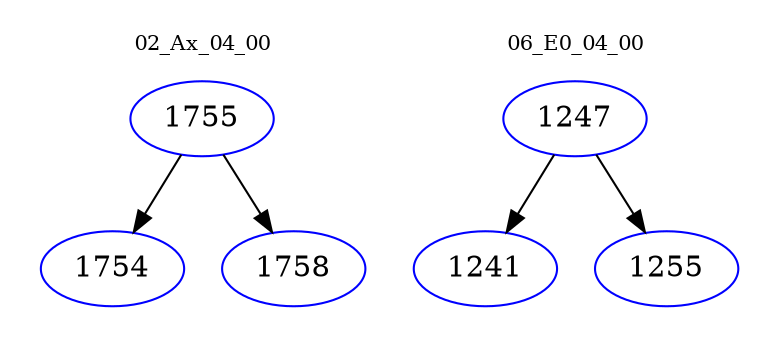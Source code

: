 digraph{
subgraph cluster_0 {
color = white
label = "02_Ax_04_00";
fontsize=10;
T0_1755 [label="1755", color="blue"]
T0_1755 -> T0_1754 [color="black"]
T0_1754 [label="1754", color="blue"]
T0_1755 -> T0_1758 [color="black"]
T0_1758 [label="1758", color="blue"]
}
subgraph cluster_1 {
color = white
label = "06_E0_04_00";
fontsize=10;
T1_1247 [label="1247", color="blue"]
T1_1247 -> T1_1241 [color="black"]
T1_1241 [label="1241", color="blue"]
T1_1247 -> T1_1255 [color="black"]
T1_1255 [label="1255", color="blue"]
}
}

